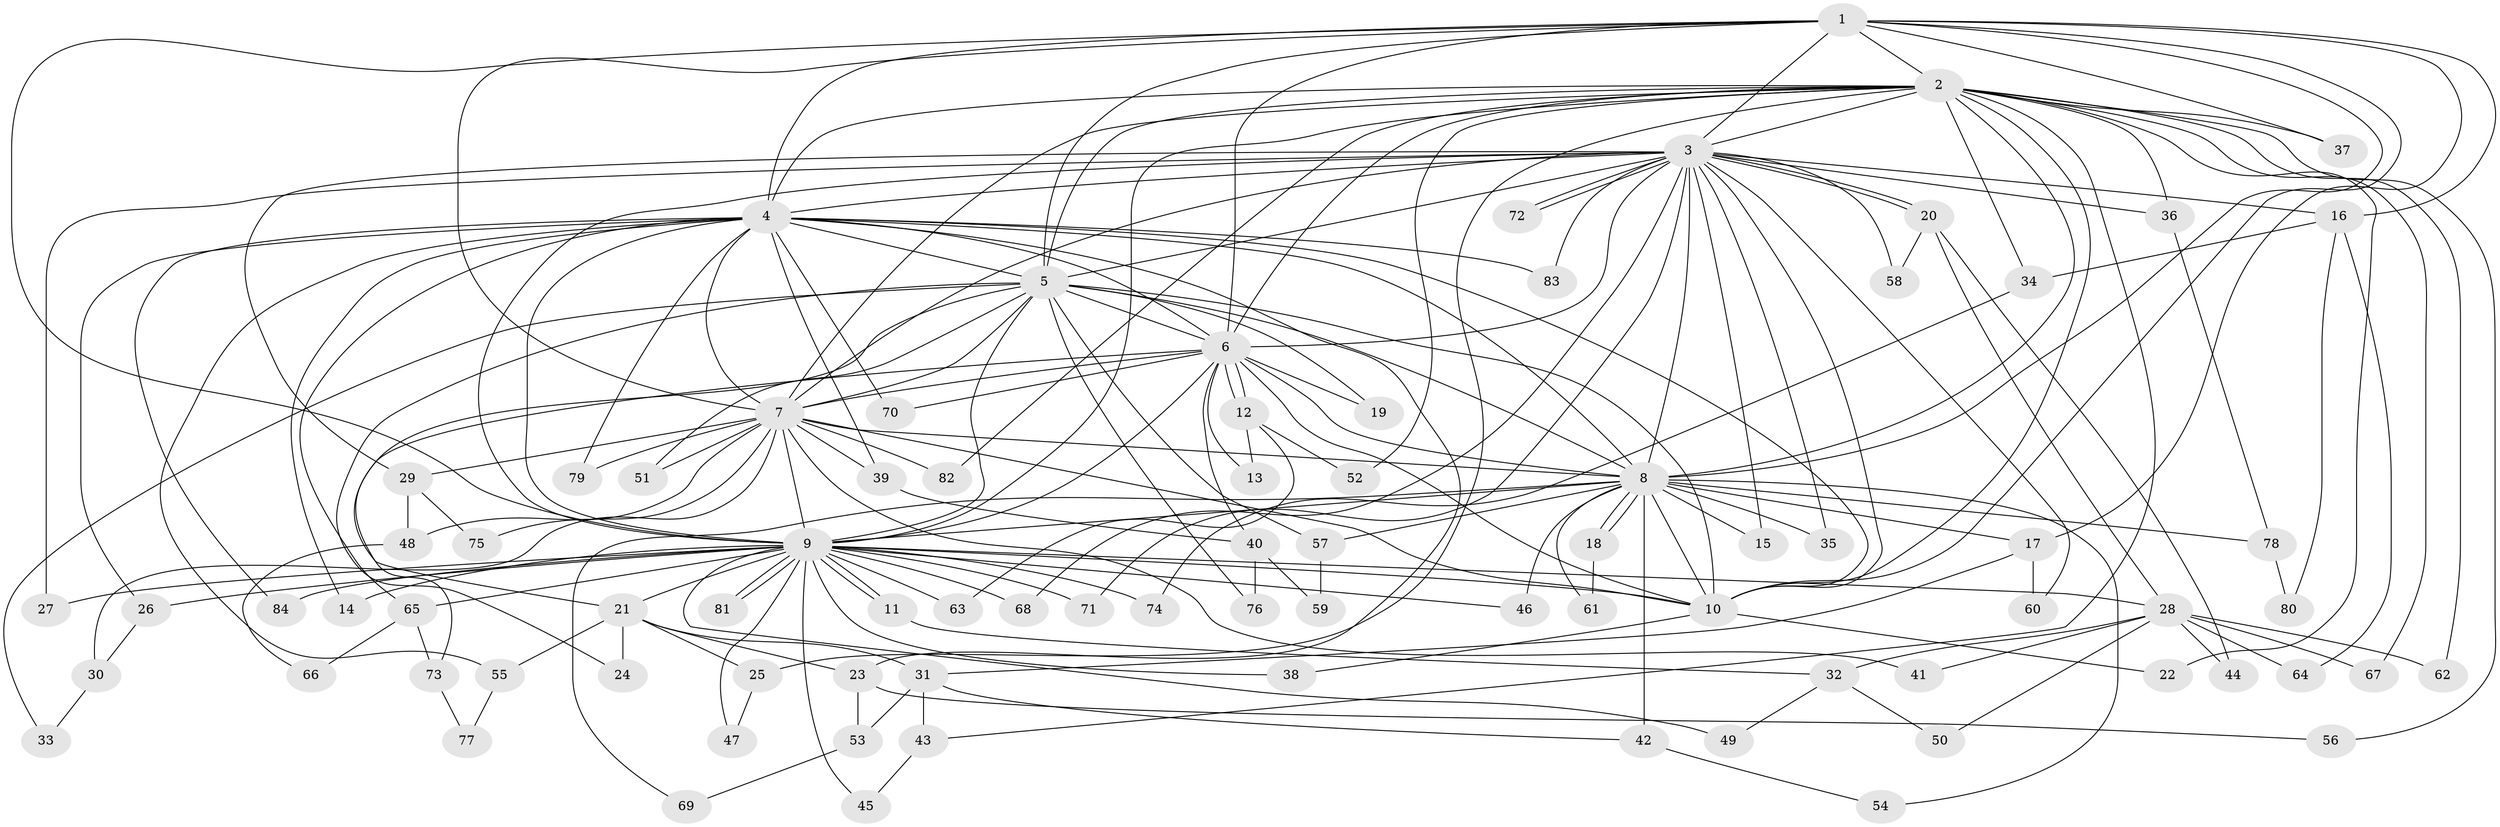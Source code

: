 // coarse degree distribution, {11: 0.02, 25: 0.02, 8: 0.02, 2: 0.5, 3: 0.16, 1: 0.18, 5: 0.04, 6: 0.04, 23: 0.02}
// Generated by graph-tools (version 1.1) at 2025/48/03/04/25 21:48:50]
// undirected, 84 vertices, 193 edges
graph export_dot {
graph [start="1"]
  node [color=gray90,style=filled];
  1;
  2;
  3;
  4;
  5;
  6;
  7;
  8;
  9;
  10;
  11;
  12;
  13;
  14;
  15;
  16;
  17;
  18;
  19;
  20;
  21;
  22;
  23;
  24;
  25;
  26;
  27;
  28;
  29;
  30;
  31;
  32;
  33;
  34;
  35;
  36;
  37;
  38;
  39;
  40;
  41;
  42;
  43;
  44;
  45;
  46;
  47;
  48;
  49;
  50;
  51;
  52;
  53;
  54;
  55;
  56;
  57;
  58;
  59;
  60;
  61;
  62;
  63;
  64;
  65;
  66;
  67;
  68;
  69;
  70;
  71;
  72;
  73;
  74;
  75;
  76;
  77;
  78;
  79;
  80;
  81;
  82;
  83;
  84;
  1 -- 2;
  1 -- 3;
  1 -- 4;
  1 -- 5;
  1 -- 6;
  1 -- 7;
  1 -- 8;
  1 -- 9;
  1 -- 10;
  1 -- 16;
  1 -- 17;
  1 -- 37;
  2 -- 3;
  2 -- 4;
  2 -- 5;
  2 -- 6;
  2 -- 7;
  2 -- 8;
  2 -- 9;
  2 -- 10;
  2 -- 22;
  2 -- 25;
  2 -- 34;
  2 -- 36;
  2 -- 37;
  2 -- 43;
  2 -- 52;
  2 -- 56;
  2 -- 62;
  2 -- 67;
  2 -- 82;
  3 -- 4;
  3 -- 5;
  3 -- 6;
  3 -- 7;
  3 -- 8;
  3 -- 9;
  3 -- 10;
  3 -- 15;
  3 -- 16;
  3 -- 20;
  3 -- 20;
  3 -- 27;
  3 -- 29;
  3 -- 35;
  3 -- 36;
  3 -- 58;
  3 -- 60;
  3 -- 68;
  3 -- 71;
  3 -- 72;
  3 -- 72;
  3 -- 83;
  4 -- 5;
  4 -- 6;
  4 -- 7;
  4 -- 8;
  4 -- 9;
  4 -- 10;
  4 -- 14;
  4 -- 23;
  4 -- 26;
  4 -- 39;
  4 -- 55;
  4 -- 65;
  4 -- 70;
  4 -- 79;
  4 -- 83;
  4 -- 84;
  5 -- 6;
  5 -- 7;
  5 -- 8;
  5 -- 9;
  5 -- 10;
  5 -- 19;
  5 -- 21;
  5 -- 24;
  5 -- 33;
  5 -- 51;
  5 -- 57;
  5 -- 76;
  6 -- 7;
  6 -- 8;
  6 -- 9;
  6 -- 10;
  6 -- 12;
  6 -- 12;
  6 -- 13;
  6 -- 19;
  6 -- 40;
  6 -- 70;
  6 -- 73;
  7 -- 8;
  7 -- 9;
  7 -- 10;
  7 -- 29;
  7 -- 30;
  7 -- 39;
  7 -- 41;
  7 -- 48;
  7 -- 51;
  7 -- 75;
  7 -- 79;
  7 -- 82;
  8 -- 9;
  8 -- 10;
  8 -- 15;
  8 -- 17;
  8 -- 18;
  8 -- 18;
  8 -- 35;
  8 -- 42;
  8 -- 46;
  8 -- 54;
  8 -- 57;
  8 -- 61;
  8 -- 69;
  8 -- 78;
  9 -- 10;
  9 -- 11;
  9 -- 11;
  9 -- 14;
  9 -- 21;
  9 -- 26;
  9 -- 27;
  9 -- 28;
  9 -- 38;
  9 -- 45;
  9 -- 46;
  9 -- 47;
  9 -- 49;
  9 -- 63;
  9 -- 65;
  9 -- 68;
  9 -- 71;
  9 -- 74;
  9 -- 81;
  9 -- 81;
  9 -- 84;
  10 -- 22;
  10 -- 38;
  11 -- 32;
  12 -- 13;
  12 -- 52;
  12 -- 63;
  16 -- 34;
  16 -- 64;
  16 -- 80;
  17 -- 31;
  17 -- 60;
  18 -- 61;
  20 -- 28;
  20 -- 44;
  20 -- 58;
  21 -- 23;
  21 -- 24;
  21 -- 25;
  21 -- 31;
  21 -- 55;
  23 -- 53;
  23 -- 56;
  25 -- 47;
  26 -- 30;
  28 -- 32;
  28 -- 41;
  28 -- 44;
  28 -- 50;
  28 -- 62;
  28 -- 64;
  28 -- 67;
  29 -- 48;
  29 -- 75;
  30 -- 33;
  31 -- 42;
  31 -- 43;
  31 -- 53;
  32 -- 49;
  32 -- 50;
  34 -- 74;
  36 -- 78;
  39 -- 40;
  40 -- 59;
  40 -- 76;
  42 -- 54;
  43 -- 45;
  48 -- 66;
  53 -- 69;
  55 -- 77;
  57 -- 59;
  65 -- 66;
  65 -- 73;
  73 -- 77;
  78 -- 80;
}
